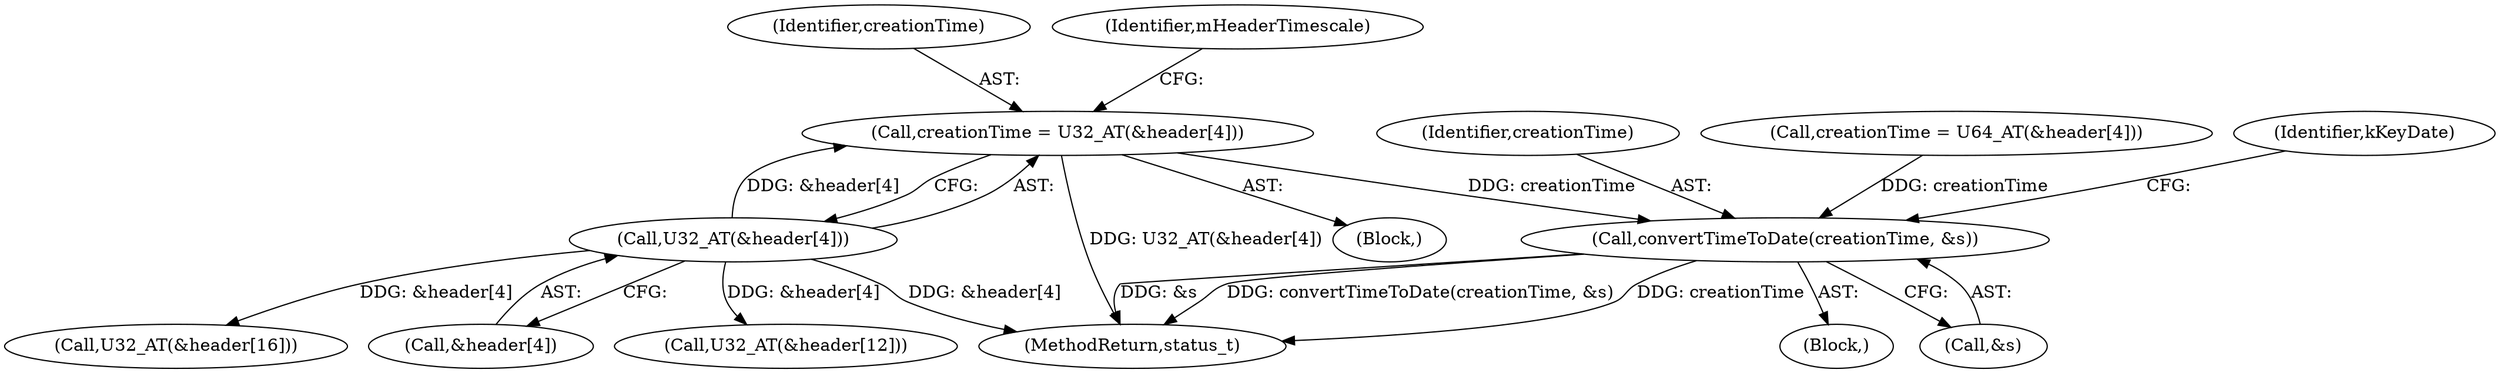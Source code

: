 digraph "0_Android_e7142a0703bc93f75e213e96ebc19000022afed9@API" {
"1002698" [label="(Call,creationTime = U32_AT(&header[4]))"];
"1002700" [label="(Call,U32_AT(&header[4]))"];
"1002748" [label="(Call,convertTimeToDate(creationTime, &s))"];
"1002698" [label="(Call,creationTime = U32_AT(&header[4]))"];
"1002748" [label="(Call,convertTimeToDate(creationTime, &s))"];
"1002707" [label="(Call,U32_AT(&header[12]))"];
"1002715" [label="(Call,U32_AT(&header[16]))"];
"1002618" [label="(Block,)"];
"1002749" [label="(Identifier,creationTime)"];
"1002699" [label="(Identifier,creationTime)"];
"1002700" [label="(Call,U32_AT(&header[4]))"];
"1002706" [label="(Identifier,mHeaderTimescale)"];
"1003275" [label="(MethodReturn,status_t)"];
"1002750" [label="(Call,&s)"];
"1002657" [label="(Call,creationTime = U64_AT(&header[4]))"];
"1002701" [label="(Call,&header[4])"];
"1002753" [label="(Identifier,kKeyDate)"];
"1002697" [label="(Block,)"];
"1002698" -> "1002697"  [label="AST: "];
"1002698" -> "1002700"  [label="CFG: "];
"1002699" -> "1002698"  [label="AST: "];
"1002700" -> "1002698"  [label="AST: "];
"1002706" -> "1002698"  [label="CFG: "];
"1002698" -> "1003275"  [label="DDG: U32_AT(&header[4])"];
"1002700" -> "1002698"  [label="DDG: &header[4]"];
"1002698" -> "1002748"  [label="DDG: creationTime"];
"1002700" -> "1002701"  [label="CFG: "];
"1002701" -> "1002700"  [label="AST: "];
"1002700" -> "1003275"  [label="DDG: &header[4]"];
"1002700" -> "1002707"  [label="DDG: &header[4]"];
"1002700" -> "1002715"  [label="DDG: &header[4]"];
"1002748" -> "1002618"  [label="AST: "];
"1002748" -> "1002750"  [label="CFG: "];
"1002749" -> "1002748"  [label="AST: "];
"1002750" -> "1002748"  [label="AST: "];
"1002753" -> "1002748"  [label="CFG: "];
"1002748" -> "1003275"  [label="DDG: &s"];
"1002748" -> "1003275"  [label="DDG: convertTimeToDate(creationTime, &s)"];
"1002748" -> "1003275"  [label="DDG: creationTime"];
"1002657" -> "1002748"  [label="DDG: creationTime"];
}
